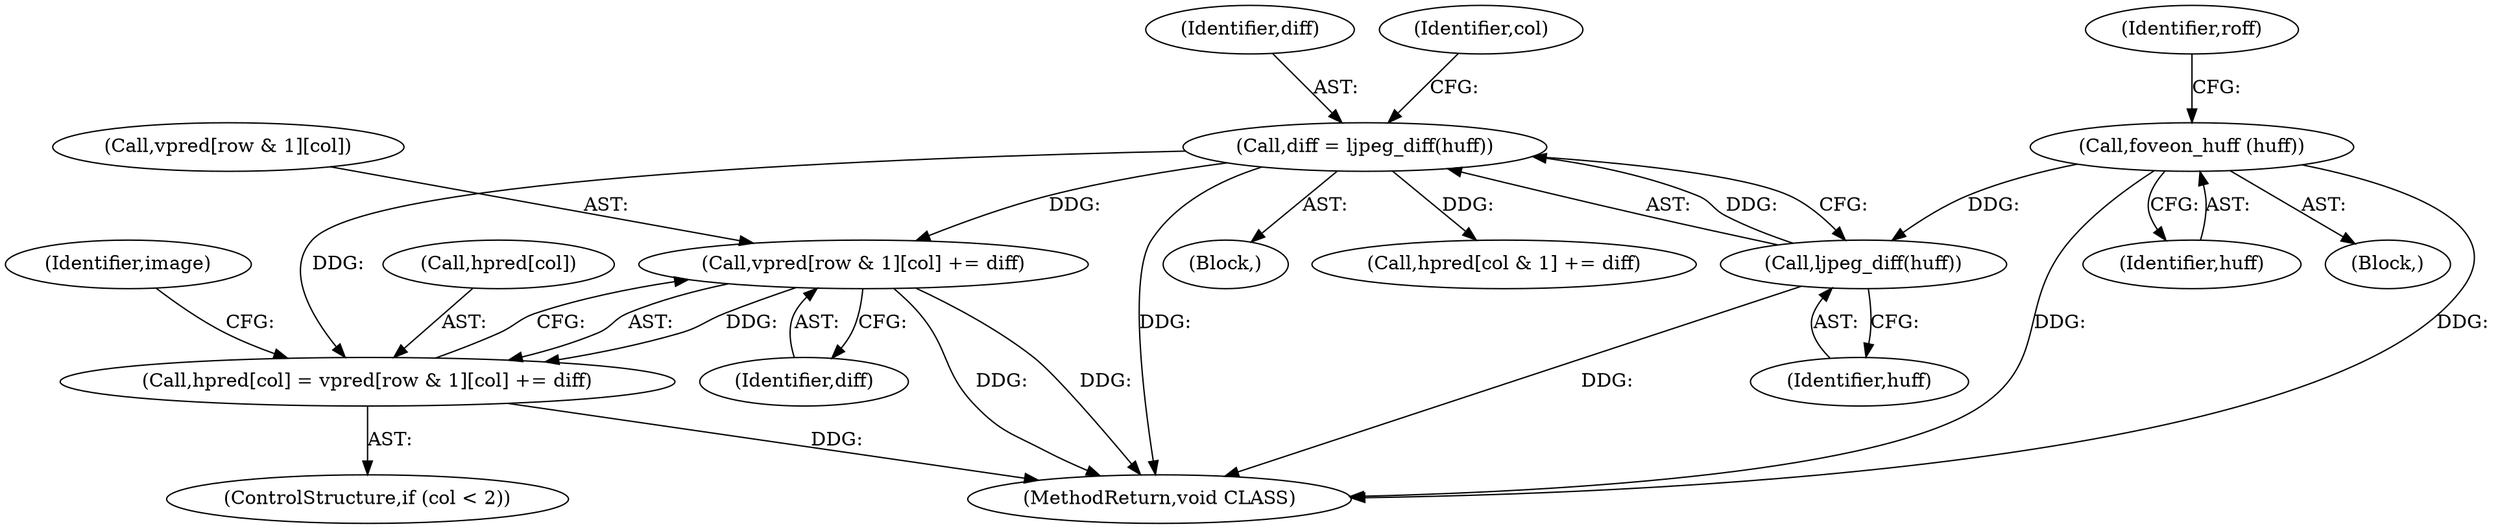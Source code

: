 digraph "0_LibRaw-demosaic-pack-GPL2_194f592e205990ea8fce72b6c571c14350aca716@array" {
"1000214" [label="(Call,vpred[row & 1][col] += diff)"];
"1000202" [label="(Call,diff = ljpeg_diff(huff))"];
"1000204" [label="(Call,ljpeg_diff(huff))"];
"1000124" [label="(Call,foveon_huff (huff))"];
"1000210" [label="(Call,hpred[col] = vpred[row & 1][col] += diff)"];
"1000214" [label="(Call,vpred[row & 1][col] += diff)"];
"1000210" [label="(Call,hpred[col] = vpred[row & 1][col] += diff)"];
"1000101" [label="(Block,)"];
"1000204" [label="(Call,ljpeg_diff(huff))"];
"1000215" [label="(Call,vpred[row & 1][col])"];
"1000125" [label="(Identifier,huff)"];
"1000201" [label="(Block,)"];
"1000206" [label="(ControlStructure,if (col < 2))"];
"1000211" [label="(Call,hpred[col])"];
"1000128" [label="(Identifier,roff)"];
"1000234" [label="(Identifier,image)"];
"1000205" [label="(Identifier,huff)"];
"1000246" [label="(MethodReturn,void CLASS)"];
"1000124" [label="(Call,foveon_huff (huff))"];
"1000224" [label="(Call,hpred[col & 1] += diff)"];
"1000202" [label="(Call,diff = ljpeg_diff(huff))"];
"1000208" [label="(Identifier,col)"];
"1000222" [label="(Identifier,diff)"];
"1000203" [label="(Identifier,diff)"];
"1000214" -> "1000210"  [label="AST: "];
"1000214" -> "1000222"  [label="CFG: "];
"1000215" -> "1000214"  [label="AST: "];
"1000222" -> "1000214"  [label="AST: "];
"1000210" -> "1000214"  [label="CFG: "];
"1000214" -> "1000246"  [label="DDG: "];
"1000214" -> "1000246"  [label="DDG: "];
"1000214" -> "1000210"  [label="DDG: "];
"1000202" -> "1000214"  [label="DDG: "];
"1000202" -> "1000201"  [label="AST: "];
"1000202" -> "1000204"  [label="CFG: "];
"1000203" -> "1000202"  [label="AST: "];
"1000204" -> "1000202"  [label="AST: "];
"1000208" -> "1000202"  [label="CFG: "];
"1000202" -> "1000246"  [label="DDG: "];
"1000204" -> "1000202"  [label="DDG: "];
"1000202" -> "1000210"  [label="DDG: "];
"1000202" -> "1000224"  [label="DDG: "];
"1000204" -> "1000205"  [label="CFG: "];
"1000205" -> "1000204"  [label="AST: "];
"1000204" -> "1000246"  [label="DDG: "];
"1000124" -> "1000204"  [label="DDG: "];
"1000124" -> "1000101"  [label="AST: "];
"1000124" -> "1000125"  [label="CFG: "];
"1000125" -> "1000124"  [label="AST: "];
"1000128" -> "1000124"  [label="CFG: "];
"1000124" -> "1000246"  [label="DDG: "];
"1000124" -> "1000246"  [label="DDG: "];
"1000210" -> "1000206"  [label="AST: "];
"1000211" -> "1000210"  [label="AST: "];
"1000234" -> "1000210"  [label="CFG: "];
"1000210" -> "1000246"  [label="DDG: "];
}
